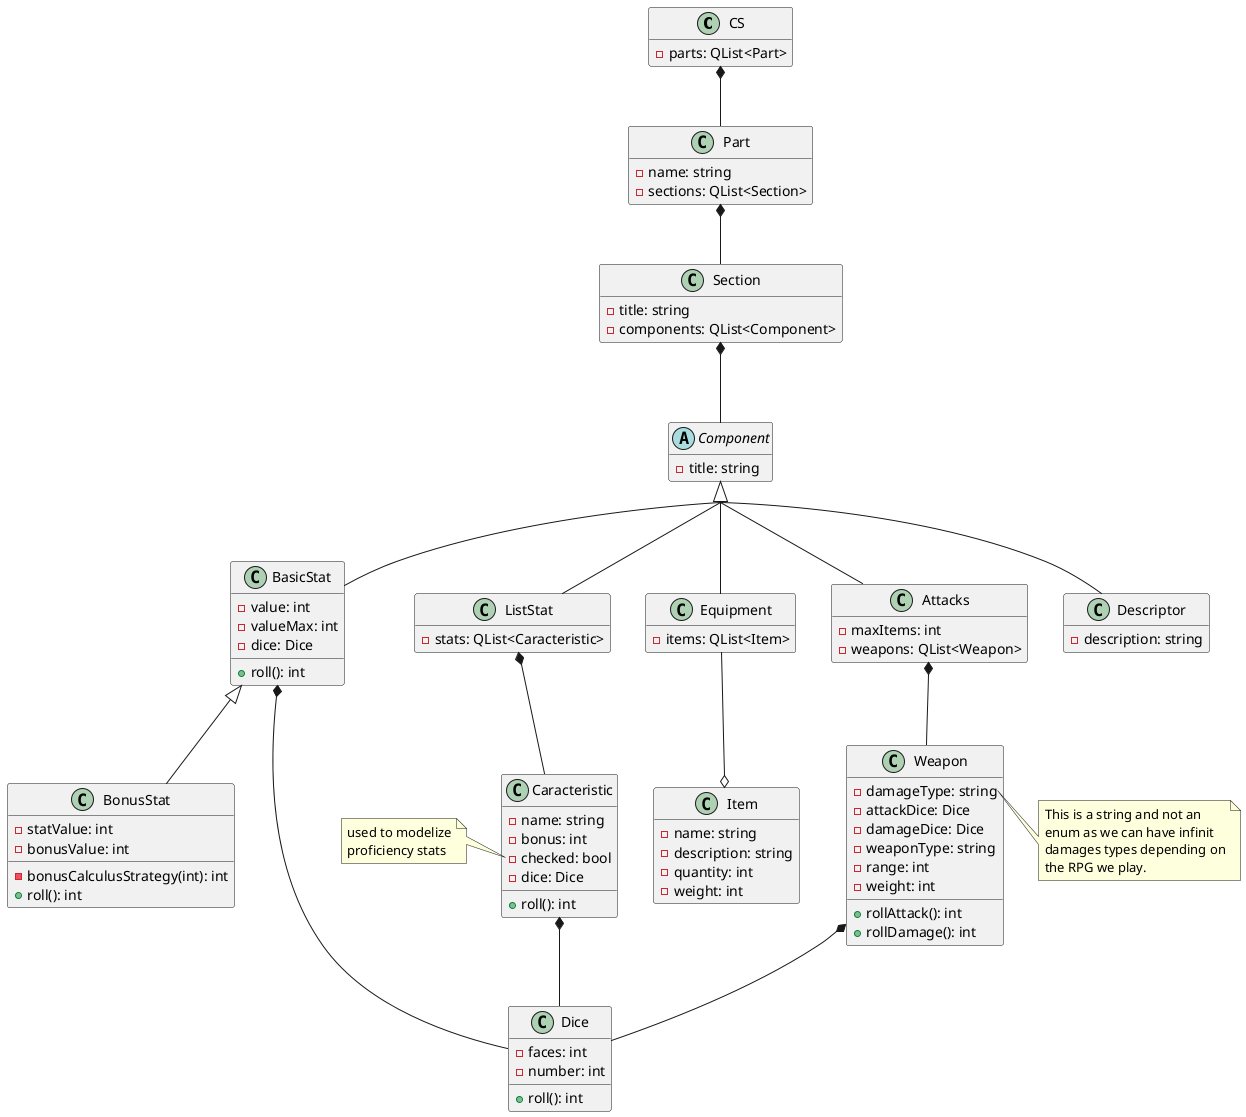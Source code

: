 @startuml
/' options ''''''''''''''''''''''''''''''''''''''''''''''''''''''''''''''''''''/
/' skinparam linetype ortho '/
skinparam groupInheritance 2
hide empty attributes
hide empty methods

/' CS '''''''''''''''''''''''''''''''''''''''''''''''''''''''''''''''''''''''''/
class CS {
    -parts: QList<Part>
}

/' Part '''''''''''''''''''''''''''''''''''''''''''''''''''''''''''''''''''''''/
Part -u-* CS
class Part {
    -name: string
    -sections: QList<Section>
}

/' Section ''''''''''''''''''''''''''''''''''''''''''''''''''''''''''''''''''''/
Section -u-* Part
class Section {
    -title: string
    -components: QList<Component>
}

/' Component ''''''''''''''''''''''''''''''''''''''''''''''''''''''''''''''''''/
Component -u-* Section
abstract class Component {
    -title: string
}

Component <|-- BasicStat
Component <|-- ListStat
Component <|-- Equipment
Component <|-- Attacks
Component <|-- Descriptor

/' Dice '''''''''''''''''''''''''''''''''''''''''''''''''''''''''''''''''''''''/
class Dice {
    -faces: int
    -number: int
    +roll(): int
}

/' Basic stat '''''''''''''''''''''''''''''''''''''''''''''''''''''''''''''''''/
BasicStat *-- Dice
class BasicStat {
    -value: int
    -valueMax: int
    -dice: Dice
    +roll(): int
}

/' Bonus stat '''''''''''''''''''''''''''''''''''''''''''''''''''''''''''''''''/
BasicStat <|-- BonusStat
class BonusStat {
    -statValue: int
    -bonusValue: int
    -bonusCalculusStrategy(int): int
    +roll(): int
}

/' List of skills '''''''''''''''''''''''''''''''''''''''''''''''''''''''''''''/
class ListStat {
    -stats: QList<Caracteristic>
}

ListStat *-- Caracteristic
Caracteristic *-- Dice
class Caracteristic {
    -name: string
    -bonus: int
    -checked: bool
    -dice: Dice
    +roll(): int
}

note left of Caracteristic::checked
    used to modelize
    proficiency stats
end note

/' Attacks ''''''''''''''''''''''''''''''''''''''''''''''''''''''''''''''''''''/
class Attacks {
    -maxItems: int
    -weapons: QList<Weapon>
}

Attacks *-- Weapon
Weapon *-- Dice
class Weapon {
    -damageType: string
    -attackDice: Dice
    -damageDice: Dice
    -weaponType: string
    -range: int
    -weight: int
    +rollAttack(): int
    +rollDamage(): int
}

note right of Weapon::damageType
    This is a string and not an
    enum as we can have infinit
    damages types depending on
    the RPG we play.
end note

/' Equipment ''''''''''''''''''''''''''''''''''''''''''''''''''''''''''''''''''/
class Equipment {
    -items: QList<Item>
}

Equipment --o Item
class Item {
    -name: string
    -description: string
    -quantity: int
    -weight: int
}

/' Descriptor '''''''''''''''''''''''''''''''''''''''''''''''''''''''''''''''''/
class Descriptor {
    -description: string
}

@enduml
